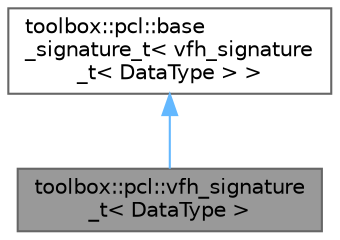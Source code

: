 digraph "toolbox::pcl::vfh_signature_t&lt; DataType &gt;"
{
 // LATEX_PDF_SIZE
  bgcolor="transparent";
  edge [fontname=Helvetica,fontsize=10,labelfontname=Helvetica,labelfontsize=10];
  node [fontname=Helvetica,fontsize=10,shape=box,height=0.2,width=0.4];
  Node1 [id="Node000001",label="toolbox::pcl::vfh_signature\l_t\< DataType \>",height=0.2,width=0.4,color="gray40", fillcolor="grey60", style="filled", fontcolor="black",tooltip=" "];
  Node2 -> Node1 [id="edge1_Node000001_Node000002",dir="back",color="steelblue1",style="solid",tooltip=" "];
  Node2 [id="Node000002",label="toolbox::pcl::base\l_signature_t\< vfh_signature\l_t\< DataType \> \>",height=0.2,width=0.4,color="gray40", fillcolor="white", style="filled",URL="$structtoolbox_1_1pcl_1_1base__signature__t.html",tooltip=" "];
}

